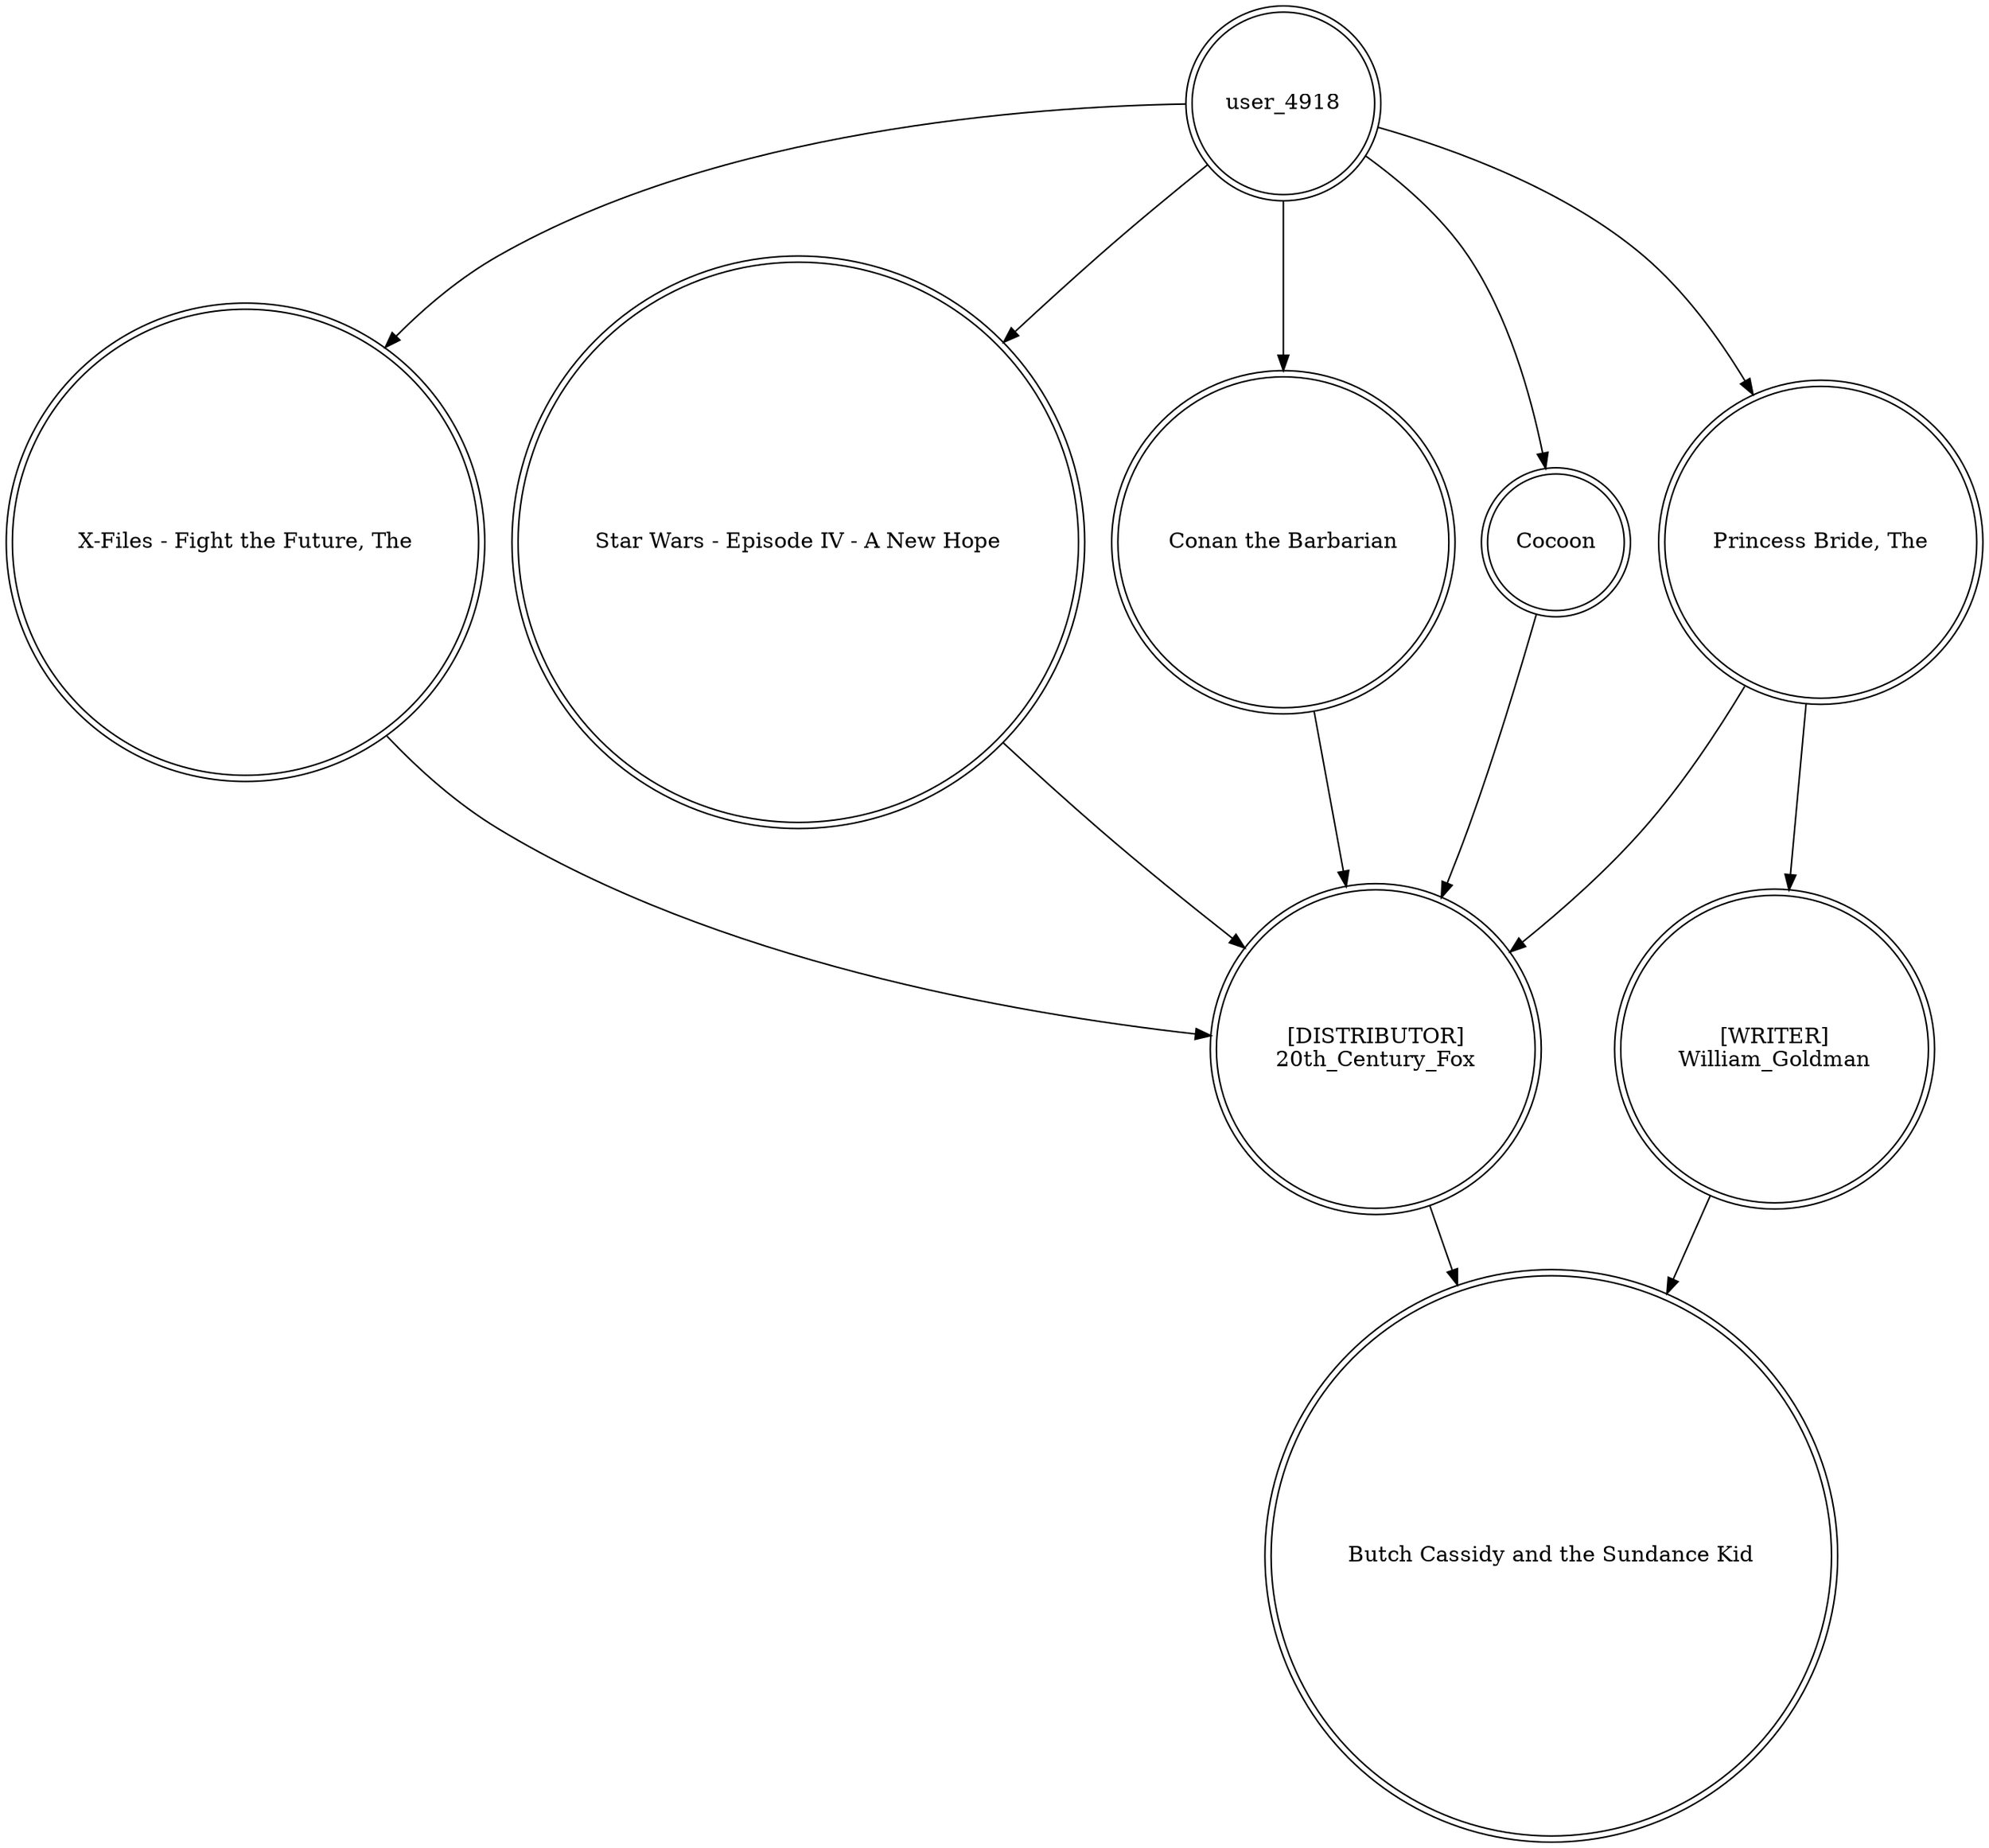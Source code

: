 digraph finite_state_machine {
	node [shape=doublecircle]
	"X-Files - Fight the Future, The" -> "[DISTRIBUTOR]
20th_Century_Fox"
	"[DISTRIBUTOR]
20th_Century_Fox" -> "Butch Cassidy and the Sundance Kid"
	user_4918 -> "Star Wars - Episode IV - A New Hope"
	"Conan the Barbarian" -> "[DISTRIBUTOR]
20th_Century_Fox"
	user_4918 -> "Conan the Barbarian"
	"[WRITER]
William_Goldman" -> "Butch Cassidy and the Sundance Kid"
	Cocoon -> "[DISTRIBUTOR]
20th_Century_Fox"
	"Princess Bride, The" -> "[WRITER]
William_Goldman"
	"Princess Bride, The" -> "[DISTRIBUTOR]
20th_Century_Fox"
	user_4918 -> "Princess Bride, The"
	user_4918 -> Cocoon
	user_4918 -> "X-Files - Fight the Future, The"
	"Star Wars - Episode IV - A New Hope" -> "[DISTRIBUTOR]
20th_Century_Fox"
}
